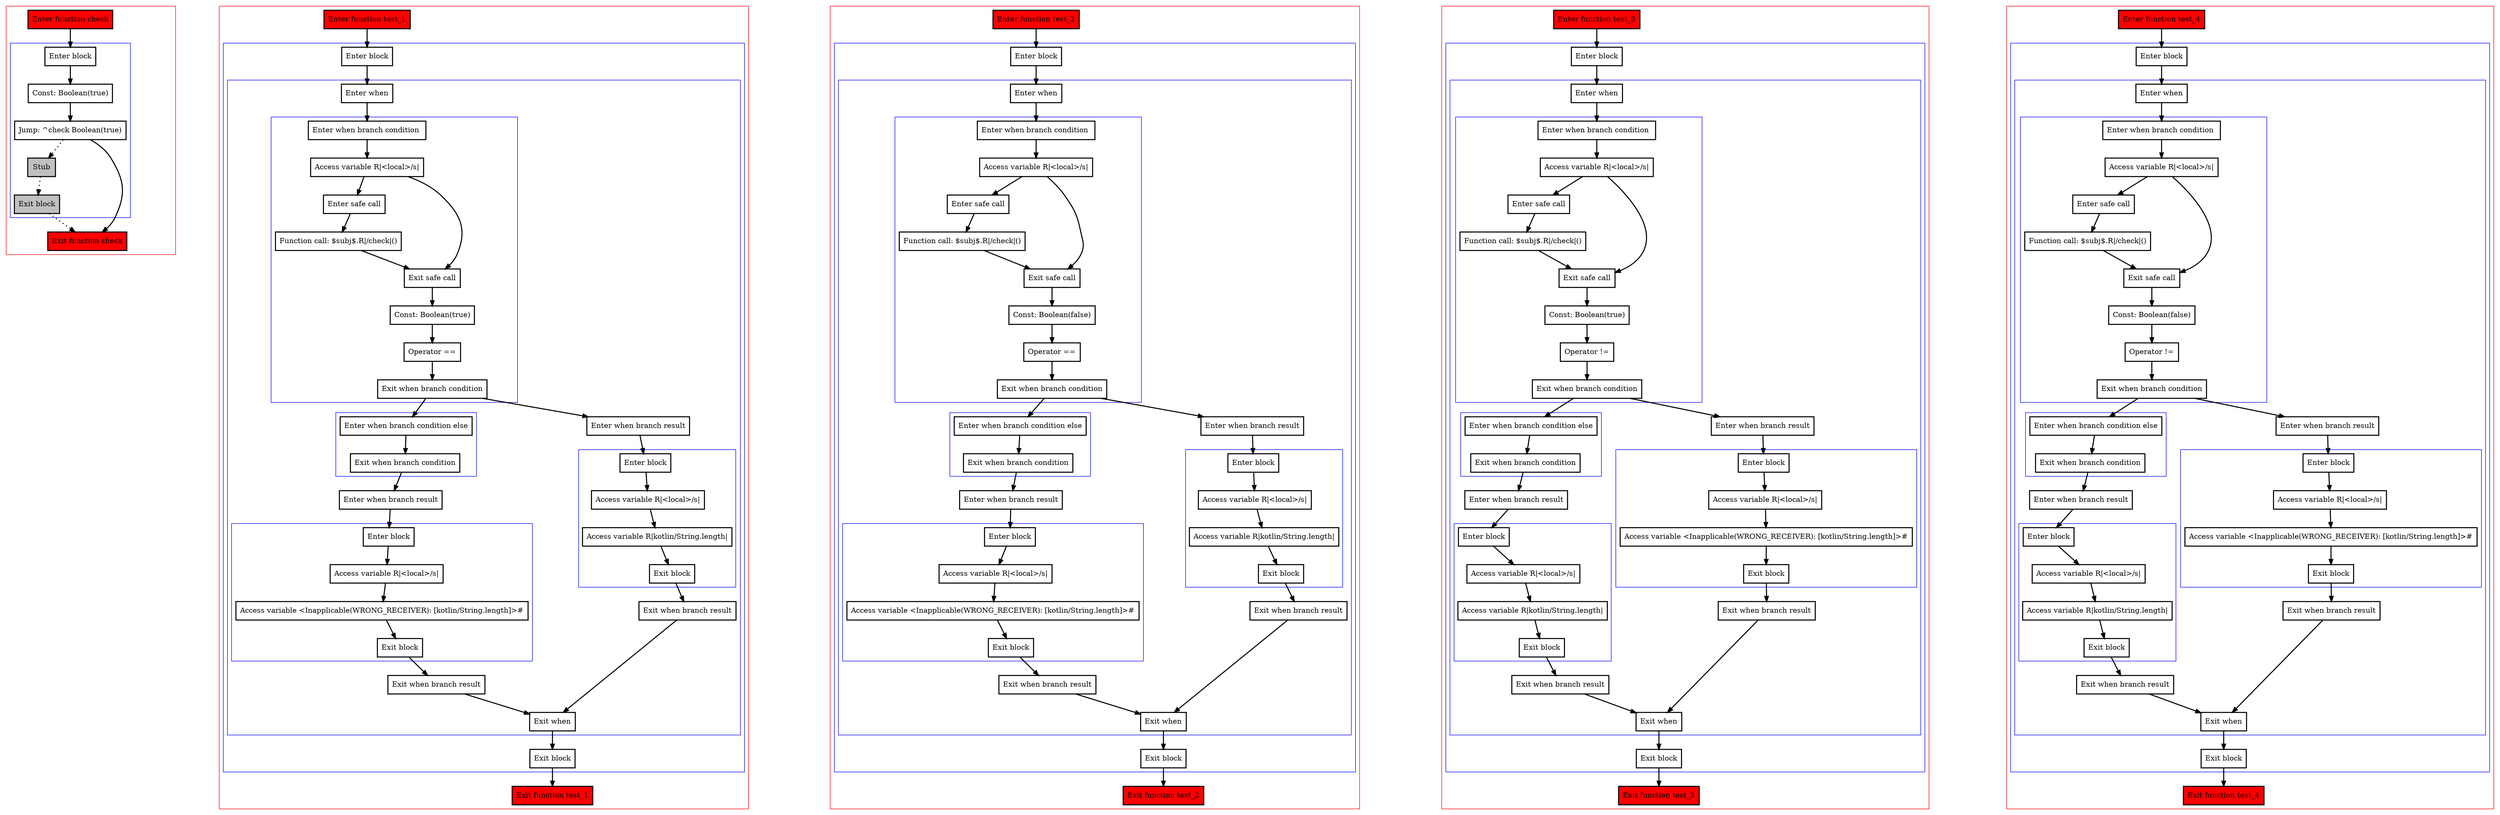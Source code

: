 digraph safeCallAndEqualityToBool_kt {
    graph [nodesep=3]
    node [shape=box penwidth=2]
    edge [penwidth=2]

    subgraph cluster_0 {
        color=red
        0 [label="Enter function check" style="filled" fillcolor=red];
        subgraph cluster_1 {
            color=blue
            1 [label="Enter block"];
            2 [label="Const: Boolean(true)"];
            3 [label="Jump: ^check Boolean(true)"];
            4 [label="Stub" style="filled" fillcolor=gray];
            5 [label="Exit block" style="filled" fillcolor=gray];
        }
        6 [label="Exit function check" style="filled" fillcolor=red];
    }
    0 -> {1};
    1 -> {2};
    2 -> {3};
    3 -> {6};
    3 -> {4} [style=dotted];
    4 -> {5} [style=dotted];
    5 -> {6} [style=dotted];

    subgraph cluster_2 {
        color=red
        7 [label="Enter function test_1" style="filled" fillcolor=red];
        subgraph cluster_3 {
            color=blue
            8 [label="Enter block"];
            subgraph cluster_4 {
                color=blue
                9 [label="Enter when"];
                subgraph cluster_5 {
                    color=blue
                    10 [label="Enter when branch condition "];
                    11 [label="Access variable R|<local>/s|"];
                    12 [label="Enter safe call"];
                    13 [label="Function call: $subj$.R|/check|()"];
                    14 [label="Exit safe call"];
                    15 [label="Const: Boolean(true)"];
                    16 [label="Operator =="];
                    17 [label="Exit when branch condition"];
                }
                subgraph cluster_6 {
                    color=blue
                    18 [label="Enter when branch condition else"];
                    19 [label="Exit when branch condition"];
                }
                20 [label="Enter when branch result"];
                subgraph cluster_7 {
                    color=blue
                    21 [label="Enter block"];
                    22 [label="Access variable R|<local>/s|"];
                    23 [label="Access variable <Inapplicable(WRONG_RECEIVER): [kotlin/String.length]>#"];
                    24 [label="Exit block"];
                }
                25 [label="Exit when branch result"];
                26 [label="Enter when branch result"];
                subgraph cluster_8 {
                    color=blue
                    27 [label="Enter block"];
                    28 [label="Access variable R|<local>/s|"];
                    29 [label="Access variable R|kotlin/String.length|"];
                    30 [label="Exit block"];
                }
                31 [label="Exit when branch result"];
                32 [label="Exit when"];
            }
            33 [label="Exit block"];
        }
        34 [label="Exit function test_1" style="filled" fillcolor=red];
    }
    7 -> {8};
    8 -> {9};
    9 -> {10};
    10 -> {11};
    11 -> {12 14};
    12 -> {13};
    13 -> {14};
    14 -> {15};
    15 -> {16};
    16 -> {17};
    17 -> {26 18};
    18 -> {19};
    19 -> {20};
    20 -> {21};
    21 -> {22};
    22 -> {23};
    23 -> {24};
    24 -> {25};
    25 -> {32};
    26 -> {27};
    27 -> {28};
    28 -> {29};
    29 -> {30};
    30 -> {31};
    31 -> {32};
    32 -> {33};
    33 -> {34};

    subgraph cluster_9 {
        color=red
        35 [label="Enter function test_2" style="filled" fillcolor=red];
        subgraph cluster_10 {
            color=blue
            36 [label="Enter block"];
            subgraph cluster_11 {
                color=blue
                37 [label="Enter when"];
                subgraph cluster_12 {
                    color=blue
                    38 [label="Enter when branch condition "];
                    39 [label="Access variable R|<local>/s|"];
                    40 [label="Enter safe call"];
                    41 [label="Function call: $subj$.R|/check|()"];
                    42 [label="Exit safe call"];
                    43 [label="Const: Boolean(false)"];
                    44 [label="Operator =="];
                    45 [label="Exit when branch condition"];
                }
                subgraph cluster_13 {
                    color=blue
                    46 [label="Enter when branch condition else"];
                    47 [label="Exit when branch condition"];
                }
                48 [label="Enter when branch result"];
                subgraph cluster_14 {
                    color=blue
                    49 [label="Enter block"];
                    50 [label="Access variable R|<local>/s|"];
                    51 [label="Access variable <Inapplicable(WRONG_RECEIVER): [kotlin/String.length]>#"];
                    52 [label="Exit block"];
                }
                53 [label="Exit when branch result"];
                54 [label="Enter when branch result"];
                subgraph cluster_15 {
                    color=blue
                    55 [label="Enter block"];
                    56 [label="Access variable R|<local>/s|"];
                    57 [label="Access variable R|kotlin/String.length|"];
                    58 [label="Exit block"];
                }
                59 [label="Exit when branch result"];
                60 [label="Exit when"];
            }
            61 [label="Exit block"];
        }
        62 [label="Exit function test_2" style="filled" fillcolor=red];
    }
    35 -> {36};
    36 -> {37};
    37 -> {38};
    38 -> {39};
    39 -> {40 42};
    40 -> {41};
    41 -> {42};
    42 -> {43};
    43 -> {44};
    44 -> {45};
    45 -> {54 46};
    46 -> {47};
    47 -> {48};
    48 -> {49};
    49 -> {50};
    50 -> {51};
    51 -> {52};
    52 -> {53};
    53 -> {60};
    54 -> {55};
    55 -> {56};
    56 -> {57};
    57 -> {58};
    58 -> {59};
    59 -> {60};
    60 -> {61};
    61 -> {62};

    subgraph cluster_16 {
        color=red
        63 [label="Enter function test_3" style="filled" fillcolor=red];
        subgraph cluster_17 {
            color=blue
            64 [label="Enter block"];
            subgraph cluster_18 {
                color=blue
                65 [label="Enter when"];
                subgraph cluster_19 {
                    color=blue
                    66 [label="Enter when branch condition "];
                    67 [label="Access variable R|<local>/s|"];
                    68 [label="Enter safe call"];
                    69 [label="Function call: $subj$.R|/check|()"];
                    70 [label="Exit safe call"];
                    71 [label="Const: Boolean(true)"];
                    72 [label="Operator !="];
                    73 [label="Exit when branch condition"];
                }
                subgraph cluster_20 {
                    color=blue
                    74 [label="Enter when branch condition else"];
                    75 [label="Exit when branch condition"];
                }
                76 [label="Enter when branch result"];
                subgraph cluster_21 {
                    color=blue
                    77 [label="Enter block"];
                    78 [label="Access variable R|<local>/s|"];
                    79 [label="Access variable R|kotlin/String.length|"];
                    80 [label="Exit block"];
                }
                81 [label="Exit when branch result"];
                82 [label="Enter when branch result"];
                subgraph cluster_22 {
                    color=blue
                    83 [label="Enter block"];
                    84 [label="Access variable R|<local>/s|"];
                    85 [label="Access variable <Inapplicable(WRONG_RECEIVER): [kotlin/String.length]>#"];
                    86 [label="Exit block"];
                }
                87 [label="Exit when branch result"];
                88 [label="Exit when"];
            }
            89 [label="Exit block"];
        }
        90 [label="Exit function test_3" style="filled" fillcolor=red];
    }
    63 -> {64};
    64 -> {65};
    65 -> {66};
    66 -> {67};
    67 -> {68 70};
    68 -> {69};
    69 -> {70};
    70 -> {71};
    71 -> {72};
    72 -> {73};
    73 -> {82 74};
    74 -> {75};
    75 -> {76};
    76 -> {77};
    77 -> {78};
    78 -> {79};
    79 -> {80};
    80 -> {81};
    81 -> {88};
    82 -> {83};
    83 -> {84};
    84 -> {85};
    85 -> {86};
    86 -> {87};
    87 -> {88};
    88 -> {89};
    89 -> {90};

    subgraph cluster_23 {
        color=red
        91 [label="Enter function test_4" style="filled" fillcolor=red];
        subgraph cluster_24 {
            color=blue
            92 [label="Enter block"];
            subgraph cluster_25 {
                color=blue
                93 [label="Enter when"];
                subgraph cluster_26 {
                    color=blue
                    94 [label="Enter when branch condition "];
                    95 [label="Access variable R|<local>/s|"];
                    96 [label="Enter safe call"];
                    97 [label="Function call: $subj$.R|/check|()"];
                    98 [label="Exit safe call"];
                    99 [label="Const: Boolean(false)"];
                    100 [label="Operator !="];
                    101 [label="Exit when branch condition"];
                }
                subgraph cluster_27 {
                    color=blue
                    102 [label="Enter when branch condition else"];
                    103 [label="Exit when branch condition"];
                }
                104 [label="Enter when branch result"];
                subgraph cluster_28 {
                    color=blue
                    105 [label="Enter block"];
                    106 [label="Access variable R|<local>/s|"];
                    107 [label="Access variable R|kotlin/String.length|"];
                    108 [label="Exit block"];
                }
                109 [label="Exit when branch result"];
                110 [label="Enter when branch result"];
                subgraph cluster_29 {
                    color=blue
                    111 [label="Enter block"];
                    112 [label="Access variable R|<local>/s|"];
                    113 [label="Access variable <Inapplicable(WRONG_RECEIVER): [kotlin/String.length]>#"];
                    114 [label="Exit block"];
                }
                115 [label="Exit when branch result"];
                116 [label="Exit when"];
            }
            117 [label="Exit block"];
        }
        118 [label="Exit function test_4" style="filled" fillcolor=red];
    }
    91 -> {92};
    92 -> {93};
    93 -> {94};
    94 -> {95};
    95 -> {96 98};
    96 -> {97};
    97 -> {98};
    98 -> {99};
    99 -> {100};
    100 -> {101};
    101 -> {110 102};
    102 -> {103};
    103 -> {104};
    104 -> {105};
    105 -> {106};
    106 -> {107};
    107 -> {108};
    108 -> {109};
    109 -> {116};
    110 -> {111};
    111 -> {112};
    112 -> {113};
    113 -> {114};
    114 -> {115};
    115 -> {116};
    116 -> {117};
    117 -> {118};

}

